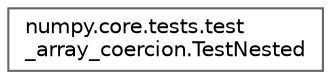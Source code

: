 digraph "Graphical Class Hierarchy"
{
 // LATEX_PDF_SIZE
  bgcolor="transparent";
  edge [fontname=Helvetica,fontsize=10,labelfontname=Helvetica,labelfontsize=10];
  node [fontname=Helvetica,fontsize=10,shape=box,height=0.2,width=0.4];
  rankdir="LR";
  Node0 [id="Node000000",label="numpy.core.tests.test\l_array_coercion.TestNested",height=0.2,width=0.4,color="grey40", fillcolor="white", style="filled",URL="$d0/d11/classnumpy_1_1core_1_1tests_1_1test__array__coercion_1_1TestNested.html",tooltip=" "];
}
